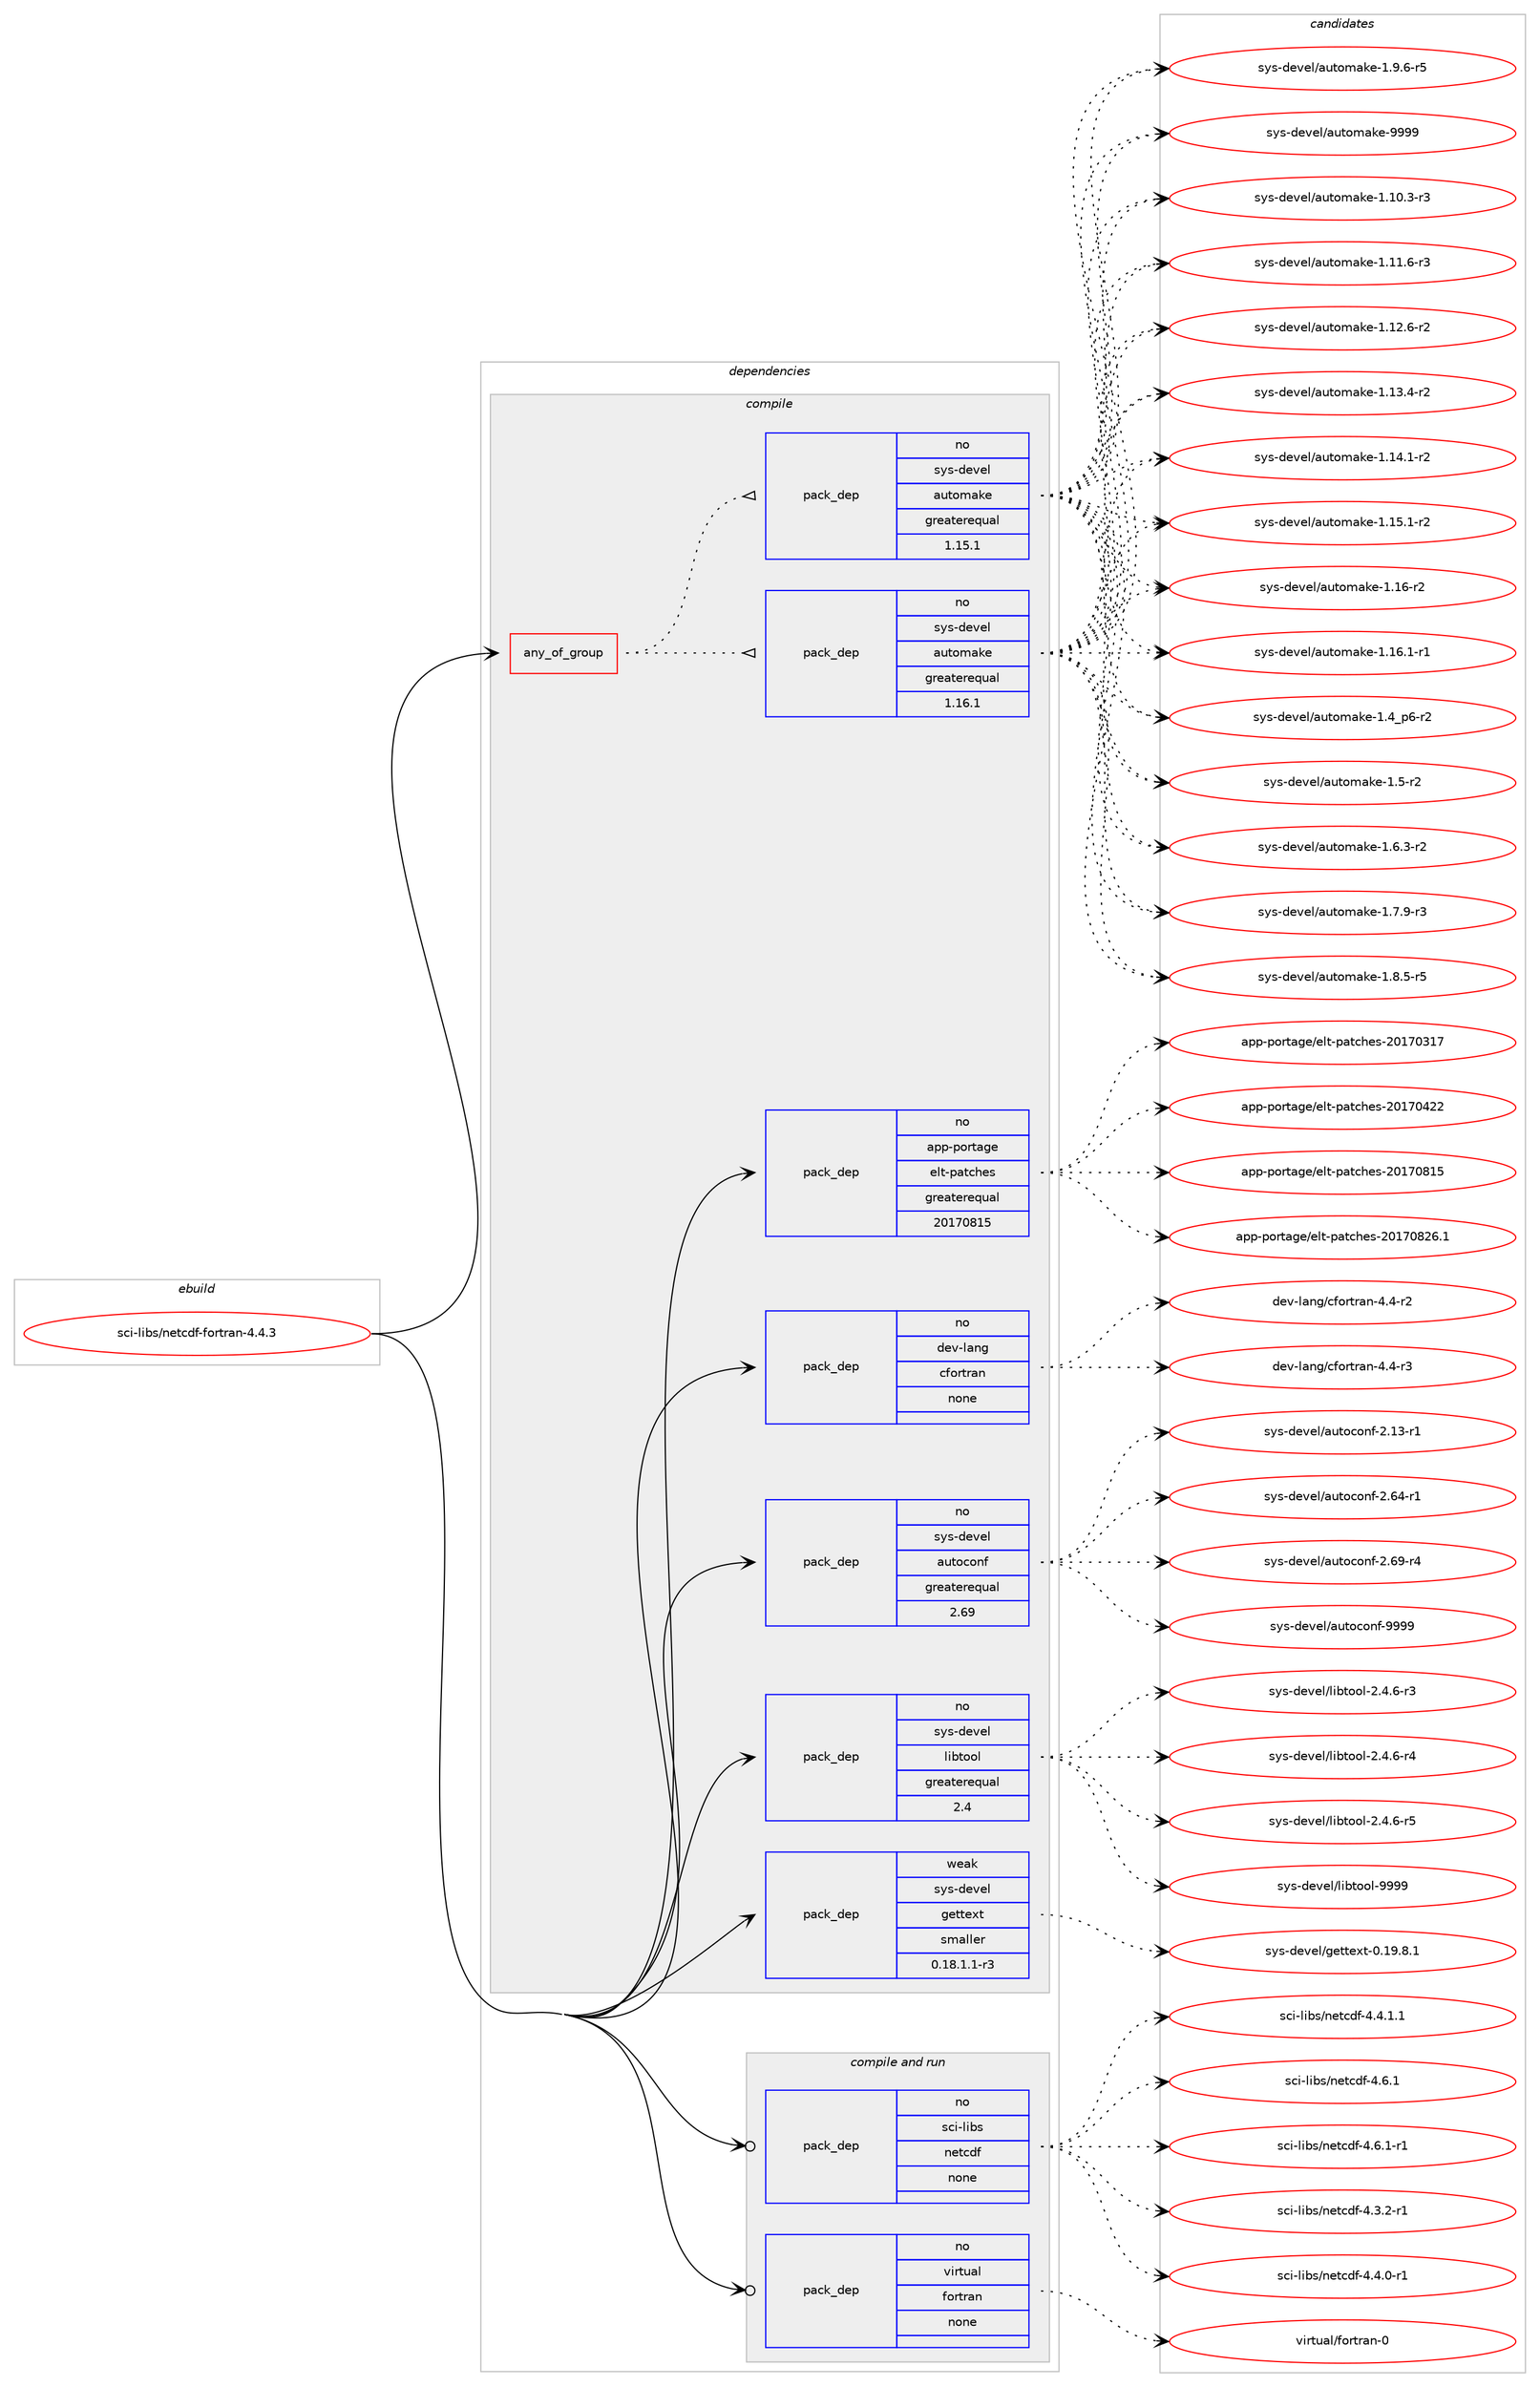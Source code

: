 digraph prolog {

# *************
# Graph options
# *************

newrank=true;
concentrate=true;
compound=true;
graph [rankdir=LR,fontname=Helvetica,fontsize=10,ranksep=1.5];#, ranksep=2.5, nodesep=0.2];
edge  [arrowhead=vee];
node  [fontname=Helvetica,fontsize=10];

# **********
# The ebuild
# **********

subgraph cluster_leftcol {
color=gray;
rank=same;
label=<<i>ebuild</i>>;
id [label="sci-libs/netcdf-fortran-4.4.3", color=red, width=4, href="../sci-libs/netcdf-fortran-4.4.3.svg"];
}

# ****************
# The dependencies
# ****************

subgraph cluster_midcol {
color=gray;
label=<<i>dependencies</i>>;
subgraph cluster_compile {
fillcolor="#eeeeee";
style=filled;
label=<<i>compile</i>>;
subgraph any26948 {
dependency1695286 [label=<<TABLE BORDER="0" CELLBORDER="1" CELLSPACING="0" CELLPADDING="4"><TR><TD CELLPADDING="10">any_of_group</TD></TR></TABLE>>, shape=none, color=red];subgraph pack1213625 {
dependency1695287 [label=<<TABLE BORDER="0" CELLBORDER="1" CELLSPACING="0" CELLPADDING="4" WIDTH="220"><TR><TD ROWSPAN="6" CELLPADDING="30">pack_dep</TD></TR><TR><TD WIDTH="110">no</TD></TR><TR><TD>sys-devel</TD></TR><TR><TD>automake</TD></TR><TR><TD>greaterequal</TD></TR><TR><TD>1.16.1</TD></TR></TABLE>>, shape=none, color=blue];
}
dependency1695286:e -> dependency1695287:w [weight=20,style="dotted",arrowhead="oinv"];
subgraph pack1213626 {
dependency1695288 [label=<<TABLE BORDER="0" CELLBORDER="1" CELLSPACING="0" CELLPADDING="4" WIDTH="220"><TR><TD ROWSPAN="6" CELLPADDING="30">pack_dep</TD></TR><TR><TD WIDTH="110">no</TD></TR><TR><TD>sys-devel</TD></TR><TR><TD>automake</TD></TR><TR><TD>greaterequal</TD></TR><TR><TD>1.15.1</TD></TR></TABLE>>, shape=none, color=blue];
}
dependency1695286:e -> dependency1695288:w [weight=20,style="dotted",arrowhead="oinv"];
}
id:e -> dependency1695286:w [weight=20,style="solid",arrowhead="vee"];
subgraph pack1213627 {
dependency1695289 [label=<<TABLE BORDER="0" CELLBORDER="1" CELLSPACING="0" CELLPADDING="4" WIDTH="220"><TR><TD ROWSPAN="6" CELLPADDING="30">pack_dep</TD></TR><TR><TD WIDTH="110">no</TD></TR><TR><TD>app-portage</TD></TR><TR><TD>elt-patches</TD></TR><TR><TD>greaterequal</TD></TR><TR><TD>20170815</TD></TR></TABLE>>, shape=none, color=blue];
}
id:e -> dependency1695289:w [weight=20,style="solid",arrowhead="vee"];
subgraph pack1213628 {
dependency1695290 [label=<<TABLE BORDER="0" CELLBORDER="1" CELLSPACING="0" CELLPADDING="4" WIDTH="220"><TR><TD ROWSPAN="6" CELLPADDING="30">pack_dep</TD></TR><TR><TD WIDTH="110">no</TD></TR><TR><TD>dev-lang</TD></TR><TR><TD>cfortran</TD></TR><TR><TD>none</TD></TR><TR><TD></TD></TR></TABLE>>, shape=none, color=blue];
}
id:e -> dependency1695290:w [weight=20,style="solid",arrowhead="vee"];
subgraph pack1213629 {
dependency1695291 [label=<<TABLE BORDER="0" CELLBORDER="1" CELLSPACING="0" CELLPADDING="4" WIDTH="220"><TR><TD ROWSPAN="6" CELLPADDING="30">pack_dep</TD></TR><TR><TD WIDTH="110">no</TD></TR><TR><TD>sys-devel</TD></TR><TR><TD>autoconf</TD></TR><TR><TD>greaterequal</TD></TR><TR><TD>2.69</TD></TR></TABLE>>, shape=none, color=blue];
}
id:e -> dependency1695291:w [weight=20,style="solid",arrowhead="vee"];
subgraph pack1213630 {
dependency1695292 [label=<<TABLE BORDER="0" CELLBORDER="1" CELLSPACING="0" CELLPADDING="4" WIDTH="220"><TR><TD ROWSPAN="6" CELLPADDING="30">pack_dep</TD></TR><TR><TD WIDTH="110">no</TD></TR><TR><TD>sys-devel</TD></TR><TR><TD>libtool</TD></TR><TR><TD>greaterequal</TD></TR><TR><TD>2.4</TD></TR></TABLE>>, shape=none, color=blue];
}
id:e -> dependency1695292:w [weight=20,style="solid",arrowhead="vee"];
subgraph pack1213631 {
dependency1695293 [label=<<TABLE BORDER="0" CELLBORDER="1" CELLSPACING="0" CELLPADDING="4" WIDTH="220"><TR><TD ROWSPAN="6" CELLPADDING="30">pack_dep</TD></TR><TR><TD WIDTH="110">weak</TD></TR><TR><TD>sys-devel</TD></TR><TR><TD>gettext</TD></TR><TR><TD>smaller</TD></TR><TR><TD>0.18.1.1-r3</TD></TR></TABLE>>, shape=none, color=blue];
}
id:e -> dependency1695293:w [weight=20,style="solid",arrowhead="vee"];
}
subgraph cluster_compileandrun {
fillcolor="#eeeeee";
style=filled;
label=<<i>compile and run</i>>;
subgraph pack1213632 {
dependency1695294 [label=<<TABLE BORDER="0" CELLBORDER="1" CELLSPACING="0" CELLPADDING="4" WIDTH="220"><TR><TD ROWSPAN="6" CELLPADDING="30">pack_dep</TD></TR><TR><TD WIDTH="110">no</TD></TR><TR><TD>sci-libs</TD></TR><TR><TD>netcdf</TD></TR><TR><TD>none</TD></TR><TR><TD></TD></TR></TABLE>>, shape=none, color=blue];
}
id:e -> dependency1695294:w [weight=20,style="solid",arrowhead="odotvee"];
subgraph pack1213633 {
dependency1695295 [label=<<TABLE BORDER="0" CELLBORDER="1" CELLSPACING="0" CELLPADDING="4" WIDTH="220"><TR><TD ROWSPAN="6" CELLPADDING="30">pack_dep</TD></TR><TR><TD WIDTH="110">no</TD></TR><TR><TD>virtual</TD></TR><TR><TD>fortran</TD></TR><TR><TD>none</TD></TR><TR><TD></TD></TR></TABLE>>, shape=none, color=blue];
}
id:e -> dependency1695295:w [weight=20,style="solid",arrowhead="odotvee"];
}
subgraph cluster_run {
fillcolor="#eeeeee";
style=filled;
label=<<i>run</i>>;
}
}

# **************
# The candidates
# **************

subgraph cluster_choices {
rank=same;
color=gray;
label=<<i>candidates</i>>;

subgraph choice1213625 {
color=black;
nodesep=1;
choice11512111545100101118101108479711711611110997107101454946494846514511451 [label="sys-devel/automake-1.10.3-r3", color=red, width=4,href="../sys-devel/automake-1.10.3-r3.svg"];
choice11512111545100101118101108479711711611110997107101454946494946544511451 [label="sys-devel/automake-1.11.6-r3", color=red, width=4,href="../sys-devel/automake-1.11.6-r3.svg"];
choice11512111545100101118101108479711711611110997107101454946495046544511450 [label="sys-devel/automake-1.12.6-r2", color=red, width=4,href="../sys-devel/automake-1.12.6-r2.svg"];
choice11512111545100101118101108479711711611110997107101454946495146524511450 [label="sys-devel/automake-1.13.4-r2", color=red, width=4,href="../sys-devel/automake-1.13.4-r2.svg"];
choice11512111545100101118101108479711711611110997107101454946495246494511450 [label="sys-devel/automake-1.14.1-r2", color=red, width=4,href="../sys-devel/automake-1.14.1-r2.svg"];
choice11512111545100101118101108479711711611110997107101454946495346494511450 [label="sys-devel/automake-1.15.1-r2", color=red, width=4,href="../sys-devel/automake-1.15.1-r2.svg"];
choice1151211154510010111810110847971171161111099710710145494649544511450 [label="sys-devel/automake-1.16-r2", color=red, width=4,href="../sys-devel/automake-1.16-r2.svg"];
choice11512111545100101118101108479711711611110997107101454946495446494511449 [label="sys-devel/automake-1.16.1-r1", color=red, width=4,href="../sys-devel/automake-1.16.1-r1.svg"];
choice115121115451001011181011084797117116111109971071014549465295112544511450 [label="sys-devel/automake-1.4_p6-r2", color=red, width=4,href="../sys-devel/automake-1.4_p6-r2.svg"];
choice11512111545100101118101108479711711611110997107101454946534511450 [label="sys-devel/automake-1.5-r2", color=red, width=4,href="../sys-devel/automake-1.5-r2.svg"];
choice115121115451001011181011084797117116111109971071014549465446514511450 [label="sys-devel/automake-1.6.3-r2", color=red, width=4,href="../sys-devel/automake-1.6.3-r2.svg"];
choice115121115451001011181011084797117116111109971071014549465546574511451 [label="sys-devel/automake-1.7.9-r3", color=red, width=4,href="../sys-devel/automake-1.7.9-r3.svg"];
choice115121115451001011181011084797117116111109971071014549465646534511453 [label="sys-devel/automake-1.8.5-r5", color=red, width=4,href="../sys-devel/automake-1.8.5-r5.svg"];
choice115121115451001011181011084797117116111109971071014549465746544511453 [label="sys-devel/automake-1.9.6-r5", color=red, width=4,href="../sys-devel/automake-1.9.6-r5.svg"];
choice115121115451001011181011084797117116111109971071014557575757 [label="sys-devel/automake-9999", color=red, width=4,href="../sys-devel/automake-9999.svg"];
dependency1695287:e -> choice11512111545100101118101108479711711611110997107101454946494846514511451:w [style=dotted,weight="100"];
dependency1695287:e -> choice11512111545100101118101108479711711611110997107101454946494946544511451:w [style=dotted,weight="100"];
dependency1695287:e -> choice11512111545100101118101108479711711611110997107101454946495046544511450:w [style=dotted,weight="100"];
dependency1695287:e -> choice11512111545100101118101108479711711611110997107101454946495146524511450:w [style=dotted,weight="100"];
dependency1695287:e -> choice11512111545100101118101108479711711611110997107101454946495246494511450:w [style=dotted,weight="100"];
dependency1695287:e -> choice11512111545100101118101108479711711611110997107101454946495346494511450:w [style=dotted,weight="100"];
dependency1695287:e -> choice1151211154510010111810110847971171161111099710710145494649544511450:w [style=dotted,weight="100"];
dependency1695287:e -> choice11512111545100101118101108479711711611110997107101454946495446494511449:w [style=dotted,weight="100"];
dependency1695287:e -> choice115121115451001011181011084797117116111109971071014549465295112544511450:w [style=dotted,weight="100"];
dependency1695287:e -> choice11512111545100101118101108479711711611110997107101454946534511450:w [style=dotted,weight="100"];
dependency1695287:e -> choice115121115451001011181011084797117116111109971071014549465446514511450:w [style=dotted,weight="100"];
dependency1695287:e -> choice115121115451001011181011084797117116111109971071014549465546574511451:w [style=dotted,weight="100"];
dependency1695287:e -> choice115121115451001011181011084797117116111109971071014549465646534511453:w [style=dotted,weight="100"];
dependency1695287:e -> choice115121115451001011181011084797117116111109971071014549465746544511453:w [style=dotted,weight="100"];
dependency1695287:e -> choice115121115451001011181011084797117116111109971071014557575757:w [style=dotted,weight="100"];
}
subgraph choice1213626 {
color=black;
nodesep=1;
choice11512111545100101118101108479711711611110997107101454946494846514511451 [label="sys-devel/automake-1.10.3-r3", color=red, width=4,href="../sys-devel/automake-1.10.3-r3.svg"];
choice11512111545100101118101108479711711611110997107101454946494946544511451 [label="sys-devel/automake-1.11.6-r3", color=red, width=4,href="../sys-devel/automake-1.11.6-r3.svg"];
choice11512111545100101118101108479711711611110997107101454946495046544511450 [label="sys-devel/automake-1.12.6-r2", color=red, width=4,href="../sys-devel/automake-1.12.6-r2.svg"];
choice11512111545100101118101108479711711611110997107101454946495146524511450 [label="sys-devel/automake-1.13.4-r2", color=red, width=4,href="../sys-devel/automake-1.13.4-r2.svg"];
choice11512111545100101118101108479711711611110997107101454946495246494511450 [label="sys-devel/automake-1.14.1-r2", color=red, width=4,href="../sys-devel/automake-1.14.1-r2.svg"];
choice11512111545100101118101108479711711611110997107101454946495346494511450 [label="sys-devel/automake-1.15.1-r2", color=red, width=4,href="../sys-devel/automake-1.15.1-r2.svg"];
choice1151211154510010111810110847971171161111099710710145494649544511450 [label="sys-devel/automake-1.16-r2", color=red, width=4,href="../sys-devel/automake-1.16-r2.svg"];
choice11512111545100101118101108479711711611110997107101454946495446494511449 [label="sys-devel/automake-1.16.1-r1", color=red, width=4,href="../sys-devel/automake-1.16.1-r1.svg"];
choice115121115451001011181011084797117116111109971071014549465295112544511450 [label="sys-devel/automake-1.4_p6-r2", color=red, width=4,href="../sys-devel/automake-1.4_p6-r2.svg"];
choice11512111545100101118101108479711711611110997107101454946534511450 [label="sys-devel/automake-1.5-r2", color=red, width=4,href="../sys-devel/automake-1.5-r2.svg"];
choice115121115451001011181011084797117116111109971071014549465446514511450 [label="sys-devel/automake-1.6.3-r2", color=red, width=4,href="../sys-devel/automake-1.6.3-r2.svg"];
choice115121115451001011181011084797117116111109971071014549465546574511451 [label="sys-devel/automake-1.7.9-r3", color=red, width=4,href="../sys-devel/automake-1.7.9-r3.svg"];
choice115121115451001011181011084797117116111109971071014549465646534511453 [label="sys-devel/automake-1.8.5-r5", color=red, width=4,href="../sys-devel/automake-1.8.5-r5.svg"];
choice115121115451001011181011084797117116111109971071014549465746544511453 [label="sys-devel/automake-1.9.6-r5", color=red, width=4,href="../sys-devel/automake-1.9.6-r5.svg"];
choice115121115451001011181011084797117116111109971071014557575757 [label="sys-devel/automake-9999", color=red, width=4,href="../sys-devel/automake-9999.svg"];
dependency1695288:e -> choice11512111545100101118101108479711711611110997107101454946494846514511451:w [style=dotted,weight="100"];
dependency1695288:e -> choice11512111545100101118101108479711711611110997107101454946494946544511451:w [style=dotted,weight="100"];
dependency1695288:e -> choice11512111545100101118101108479711711611110997107101454946495046544511450:w [style=dotted,weight="100"];
dependency1695288:e -> choice11512111545100101118101108479711711611110997107101454946495146524511450:w [style=dotted,weight="100"];
dependency1695288:e -> choice11512111545100101118101108479711711611110997107101454946495246494511450:w [style=dotted,weight="100"];
dependency1695288:e -> choice11512111545100101118101108479711711611110997107101454946495346494511450:w [style=dotted,weight="100"];
dependency1695288:e -> choice1151211154510010111810110847971171161111099710710145494649544511450:w [style=dotted,weight="100"];
dependency1695288:e -> choice11512111545100101118101108479711711611110997107101454946495446494511449:w [style=dotted,weight="100"];
dependency1695288:e -> choice115121115451001011181011084797117116111109971071014549465295112544511450:w [style=dotted,weight="100"];
dependency1695288:e -> choice11512111545100101118101108479711711611110997107101454946534511450:w [style=dotted,weight="100"];
dependency1695288:e -> choice115121115451001011181011084797117116111109971071014549465446514511450:w [style=dotted,weight="100"];
dependency1695288:e -> choice115121115451001011181011084797117116111109971071014549465546574511451:w [style=dotted,weight="100"];
dependency1695288:e -> choice115121115451001011181011084797117116111109971071014549465646534511453:w [style=dotted,weight="100"];
dependency1695288:e -> choice115121115451001011181011084797117116111109971071014549465746544511453:w [style=dotted,weight="100"];
dependency1695288:e -> choice115121115451001011181011084797117116111109971071014557575757:w [style=dotted,weight="100"];
}
subgraph choice1213627 {
color=black;
nodesep=1;
choice97112112451121111141169710310147101108116451129711699104101115455048495548514955 [label="app-portage/elt-patches-20170317", color=red, width=4,href="../app-portage/elt-patches-20170317.svg"];
choice97112112451121111141169710310147101108116451129711699104101115455048495548525050 [label="app-portage/elt-patches-20170422", color=red, width=4,href="../app-portage/elt-patches-20170422.svg"];
choice97112112451121111141169710310147101108116451129711699104101115455048495548564953 [label="app-portage/elt-patches-20170815", color=red, width=4,href="../app-portage/elt-patches-20170815.svg"];
choice971121124511211111411697103101471011081164511297116991041011154550484955485650544649 [label="app-portage/elt-patches-20170826.1", color=red, width=4,href="../app-portage/elt-patches-20170826.1.svg"];
dependency1695289:e -> choice97112112451121111141169710310147101108116451129711699104101115455048495548514955:w [style=dotted,weight="100"];
dependency1695289:e -> choice97112112451121111141169710310147101108116451129711699104101115455048495548525050:w [style=dotted,weight="100"];
dependency1695289:e -> choice97112112451121111141169710310147101108116451129711699104101115455048495548564953:w [style=dotted,weight="100"];
dependency1695289:e -> choice971121124511211111411697103101471011081164511297116991041011154550484955485650544649:w [style=dotted,weight="100"];
}
subgraph choice1213628 {
color=black;
nodesep=1;
choice1001011184510897110103479910211111411611497110455246524511450 [label="dev-lang/cfortran-4.4-r2", color=red, width=4,href="../dev-lang/cfortran-4.4-r2.svg"];
choice1001011184510897110103479910211111411611497110455246524511451 [label="dev-lang/cfortran-4.4-r3", color=red, width=4,href="../dev-lang/cfortran-4.4-r3.svg"];
dependency1695290:e -> choice1001011184510897110103479910211111411611497110455246524511450:w [style=dotted,weight="100"];
dependency1695290:e -> choice1001011184510897110103479910211111411611497110455246524511451:w [style=dotted,weight="100"];
}
subgraph choice1213629 {
color=black;
nodesep=1;
choice1151211154510010111810110847971171161119911111010245504649514511449 [label="sys-devel/autoconf-2.13-r1", color=red, width=4,href="../sys-devel/autoconf-2.13-r1.svg"];
choice1151211154510010111810110847971171161119911111010245504654524511449 [label="sys-devel/autoconf-2.64-r1", color=red, width=4,href="../sys-devel/autoconf-2.64-r1.svg"];
choice1151211154510010111810110847971171161119911111010245504654574511452 [label="sys-devel/autoconf-2.69-r4", color=red, width=4,href="../sys-devel/autoconf-2.69-r4.svg"];
choice115121115451001011181011084797117116111991111101024557575757 [label="sys-devel/autoconf-9999", color=red, width=4,href="../sys-devel/autoconf-9999.svg"];
dependency1695291:e -> choice1151211154510010111810110847971171161119911111010245504649514511449:w [style=dotted,weight="100"];
dependency1695291:e -> choice1151211154510010111810110847971171161119911111010245504654524511449:w [style=dotted,weight="100"];
dependency1695291:e -> choice1151211154510010111810110847971171161119911111010245504654574511452:w [style=dotted,weight="100"];
dependency1695291:e -> choice115121115451001011181011084797117116111991111101024557575757:w [style=dotted,weight="100"];
}
subgraph choice1213630 {
color=black;
nodesep=1;
choice1151211154510010111810110847108105981161111111084550465246544511451 [label="sys-devel/libtool-2.4.6-r3", color=red, width=4,href="../sys-devel/libtool-2.4.6-r3.svg"];
choice1151211154510010111810110847108105981161111111084550465246544511452 [label="sys-devel/libtool-2.4.6-r4", color=red, width=4,href="../sys-devel/libtool-2.4.6-r4.svg"];
choice1151211154510010111810110847108105981161111111084550465246544511453 [label="sys-devel/libtool-2.4.6-r5", color=red, width=4,href="../sys-devel/libtool-2.4.6-r5.svg"];
choice1151211154510010111810110847108105981161111111084557575757 [label="sys-devel/libtool-9999", color=red, width=4,href="../sys-devel/libtool-9999.svg"];
dependency1695292:e -> choice1151211154510010111810110847108105981161111111084550465246544511451:w [style=dotted,weight="100"];
dependency1695292:e -> choice1151211154510010111810110847108105981161111111084550465246544511452:w [style=dotted,weight="100"];
dependency1695292:e -> choice1151211154510010111810110847108105981161111111084550465246544511453:w [style=dotted,weight="100"];
dependency1695292:e -> choice1151211154510010111810110847108105981161111111084557575757:w [style=dotted,weight="100"];
}
subgraph choice1213631 {
color=black;
nodesep=1;
choice1151211154510010111810110847103101116116101120116454846495746564649 [label="sys-devel/gettext-0.19.8.1", color=red, width=4,href="../sys-devel/gettext-0.19.8.1.svg"];
dependency1695293:e -> choice1151211154510010111810110847103101116116101120116454846495746564649:w [style=dotted,weight="100"];
}
subgraph choice1213632 {
color=black;
nodesep=1;
choice11599105451081059811547110101116991001024552465146504511449 [label="sci-libs/netcdf-4.3.2-r1", color=red, width=4,href="../sci-libs/netcdf-4.3.2-r1.svg"];
choice11599105451081059811547110101116991001024552465246484511449 [label="sci-libs/netcdf-4.4.0-r1", color=red, width=4,href="../sci-libs/netcdf-4.4.0-r1.svg"];
choice11599105451081059811547110101116991001024552465246494649 [label="sci-libs/netcdf-4.4.1.1", color=red, width=4,href="../sci-libs/netcdf-4.4.1.1.svg"];
choice1159910545108105981154711010111699100102455246544649 [label="sci-libs/netcdf-4.6.1", color=red, width=4,href="../sci-libs/netcdf-4.6.1.svg"];
choice11599105451081059811547110101116991001024552465446494511449 [label="sci-libs/netcdf-4.6.1-r1", color=red, width=4,href="../sci-libs/netcdf-4.6.1-r1.svg"];
dependency1695294:e -> choice11599105451081059811547110101116991001024552465146504511449:w [style=dotted,weight="100"];
dependency1695294:e -> choice11599105451081059811547110101116991001024552465246484511449:w [style=dotted,weight="100"];
dependency1695294:e -> choice11599105451081059811547110101116991001024552465246494649:w [style=dotted,weight="100"];
dependency1695294:e -> choice1159910545108105981154711010111699100102455246544649:w [style=dotted,weight="100"];
dependency1695294:e -> choice11599105451081059811547110101116991001024552465446494511449:w [style=dotted,weight="100"];
}
subgraph choice1213633 {
color=black;
nodesep=1;
choice1181051141161179710847102111114116114971104548 [label="virtual/fortran-0", color=red, width=4,href="../virtual/fortran-0.svg"];
dependency1695295:e -> choice1181051141161179710847102111114116114971104548:w [style=dotted,weight="100"];
}
}

}
